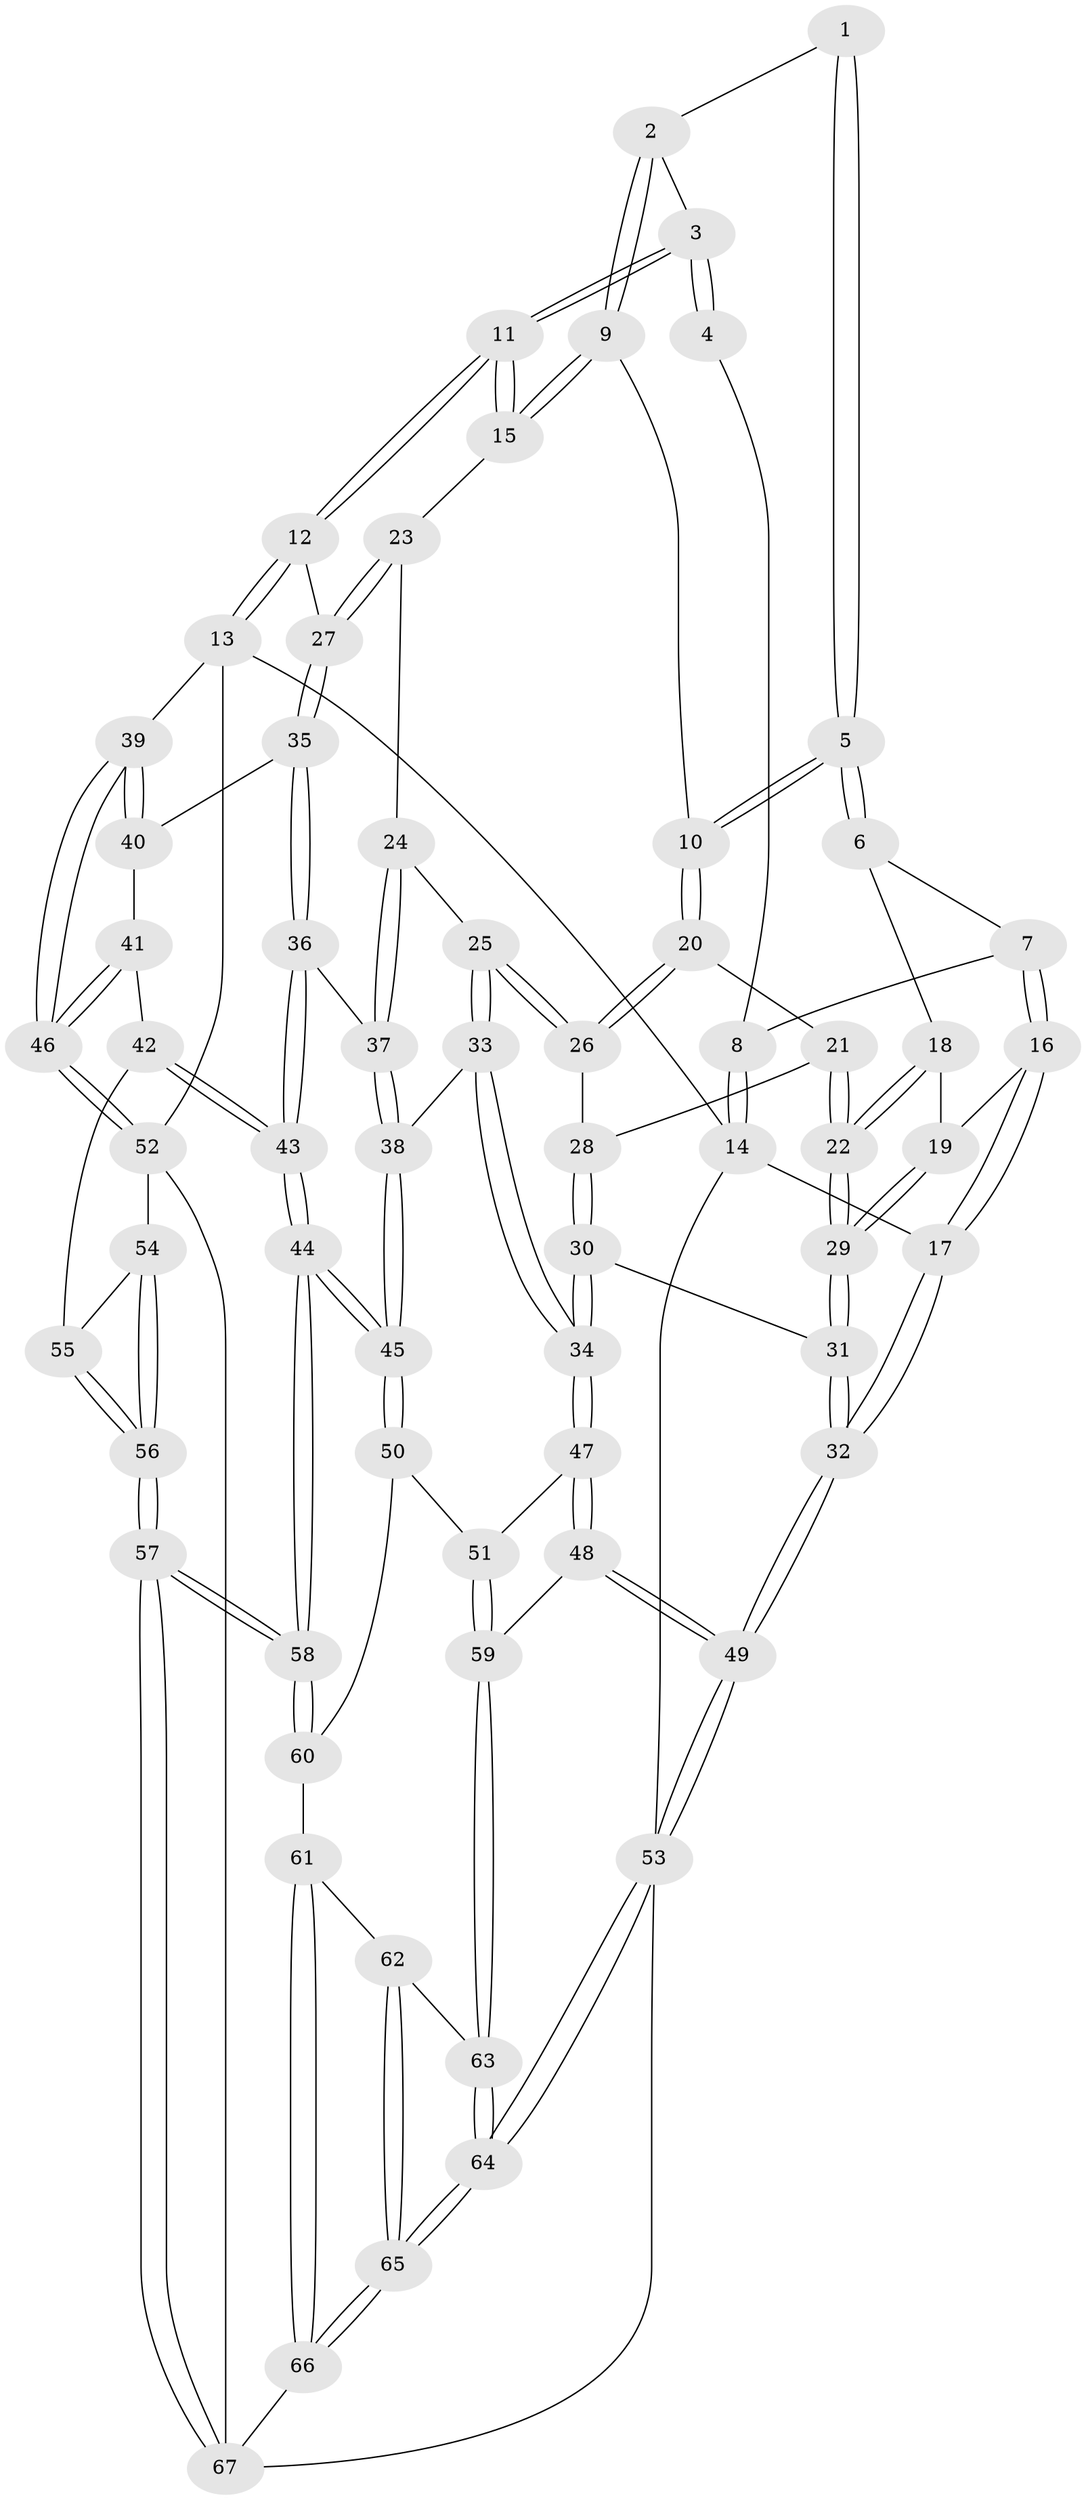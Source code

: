// coarse degree distribution, {4: 0.3235294117647059, 3: 0.35294117647058826, 2: 0.20588235294117646, 5: 0.11764705882352941}
// Generated by graph-tools (version 1.1) at 2025/54/03/04/25 22:54:43]
// undirected, 67 vertices, 164 edges
graph export_dot {
  node [color=gray90,style=filled];
  1 [pos="+0.342377575500796+0.06443717791593695"];
  2 [pos="+0.4018073570159791+0.06437448349044585"];
  3 [pos="+0.6279550658030161+0"];
  4 [pos="+0.18192040740665621+0"];
  5 [pos="+0.33348057228398026+0.179755892922329"];
  6 [pos="+0.26483428267251613+0.1683356607028278"];
  7 [pos="+0.16856909479697554+0.11967702348159555"];
  8 [pos="+0.1278451108586831+0"];
  9 [pos="+0.42490867523335024+0.18809973258171805"];
  10 [pos="+0.3583007566299447+0.19601494357844224"];
  11 [pos="+0.9641341402785749+0"];
  12 [pos="+1+0"];
  13 [pos="+1+0"];
  14 [pos="+0+0"];
  15 [pos="+0.5097091258453629+0.1984149637187056"];
  16 [pos="+0.06818739747557259+0.26342401185787495"];
  17 [pos="+0+0.3639933652479505"];
  18 [pos="+0.24538038911492577+0.24992194761655007"];
  19 [pos="+0.13098883361358457+0.29925054895578934"];
  20 [pos="+0.3487654469753522+0.23364869538122077"];
  21 [pos="+0.29153357515852046+0.325742648688923"];
  22 [pos="+0.272657101938123+0.33600502256454606"];
  23 [pos="+0.5098809979293827+0.2094279720252822"];
  24 [pos="+0.472788207203332+0.3504225752832728"];
  25 [pos="+0.4321143438194101+0.3643153462970805"];
  26 [pos="+0.40862126938878846+0.35668562875053483"];
  27 [pos="+0.644572511353705+0.3839655719403286"];
  28 [pos="+0.3812586665706131+0.3589639451643172"];
  29 [pos="+0.23176976005247532+0.3768276508725537"];
  30 [pos="+0.2572919039562377+0.5041056866170015"];
  31 [pos="+0.24275468179946436+0.4791610065124196"];
  32 [pos="+0+0.3933926333934688"];
  33 [pos="+0.3706391851938035+0.5345574271111775"];
  34 [pos="+0.2671628987435197+0.5283615498724092"];
  35 [pos="+0.6380243856160196+0.41490004155156746"];
  36 [pos="+0.5900308940833657+0.45424237827087327"];
  37 [pos="+0.5723125636993741+0.45166134070554886"];
  38 [pos="+0.4044094799988402+0.5498550813502823"];
  39 [pos="+1+0.39734375371973"];
  40 [pos="+0.7518833603569812+0.44838444687934387"];
  41 [pos="+0.7246083600014197+0.555701828851665"];
  42 [pos="+0.6600148899301197+0.6133206549034267"];
  43 [pos="+0.6393145905346758+0.6141909804752691"];
  44 [pos="+0.5223008046448031+0.7541331940847178"];
  45 [pos="+0.5220248465320785+0.7539674062672392"];
  46 [pos="+1+0.5381040505103647"];
  47 [pos="+0.2549292828425333+0.54819419731453"];
  48 [pos="+0+0.6322563866418964"];
  49 [pos="+0+0.5828599924453025"];
  50 [pos="+0.30877613175940805+0.755506699998853"];
  51 [pos="+0.2487046491774464+0.7052009562796433"];
  52 [pos="+1+0.6560028558797384"];
  53 [pos="+0+1"];
  54 [pos="+1+0.684564575728117"];
  55 [pos="+0.7141545303939151+0.6374744011987705"];
  56 [pos="+0.7819263612072732+0.9166087805568648"];
  57 [pos="+0.6518209850515422+1"];
  58 [pos="+0.6032552062202453+0.9709135767645622"];
  59 [pos="+0.12224737107310088+0.7644101604517685"];
  60 [pos="+0.28048959694079656+0.8660599111851424"];
  61 [pos="+0.2579398189533037+0.8881773978591923"];
  62 [pos="+0.19170116479229798+0.8692613246840463"];
  63 [pos="+0.12309916139895354+0.7998180217751483"];
  64 [pos="+0+1"];
  65 [pos="+0+1"];
  66 [pos="+0.2762624253257598+1"];
  67 [pos="+0.6472614566424743+1"];
  1 -- 2;
  1 -- 5;
  1 -- 5;
  2 -- 3;
  2 -- 9;
  2 -- 9;
  3 -- 4;
  3 -- 4;
  3 -- 11;
  3 -- 11;
  4 -- 8;
  5 -- 6;
  5 -- 6;
  5 -- 10;
  5 -- 10;
  6 -- 7;
  6 -- 18;
  7 -- 8;
  7 -- 16;
  7 -- 16;
  8 -- 14;
  8 -- 14;
  9 -- 10;
  9 -- 15;
  9 -- 15;
  10 -- 20;
  10 -- 20;
  11 -- 12;
  11 -- 12;
  11 -- 15;
  11 -- 15;
  12 -- 13;
  12 -- 13;
  12 -- 27;
  13 -- 14;
  13 -- 39;
  13 -- 52;
  14 -- 17;
  14 -- 53;
  15 -- 23;
  16 -- 17;
  16 -- 17;
  16 -- 19;
  17 -- 32;
  17 -- 32;
  18 -- 19;
  18 -- 22;
  18 -- 22;
  19 -- 29;
  19 -- 29;
  20 -- 21;
  20 -- 26;
  20 -- 26;
  21 -- 22;
  21 -- 22;
  21 -- 28;
  22 -- 29;
  22 -- 29;
  23 -- 24;
  23 -- 27;
  23 -- 27;
  24 -- 25;
  24 -- 37;
  24 -- 37;
  25 -- 26;
  25 -- 26;
  25 -- 33;
  25 -- 33;
  26 -- 28;
  27 -- 35;
  27 -- 35;
  28 -- 30;
  28 -- 30;
  29 -- 31;
  29 -- 31;
  30 -- 31;
  30 -- 34;
  30 -- 34;
  31 -- 32;
  31 -- 32;
  32 -- 49;
  32 -- 49;
  33 -- 34;
  33 -- 34;
  33 -- 38;
  34 -- 47;
  34 -- 47;
  35 -- 36;
  35 -- 36;
  35 -- 40;
  36 -- 37;
  36 -- 43;
  36 -- 43;
  37 -- 38;
  37 -- 38;
  38 -- 45;
  38 -- 45;
  39 -- 40;
  39 -- 40;
  39 -- 46;
  39 -- 46;
  40 -- 41;
  41 -- 42;
  41 -- 46;
  41 -- 46;
  42 -- 43;
  42 -- 43;
  42 -- 55;
  43 -- 44;
  43 -- 44;
  44 -- 45;
  44 -- 45;
  44 -- 58;
  44 -- 58;
  45 -- 50;
  45 -- 50;
  46 -- 52;
  46 -- 52;
  47 -- 48;
  47 -- 48;
  47 -- 51;
  48 -- 49;
  48 -- 49;
  48 -- 59;
  49 -- 53;
  49 -- 53;
  50 -- 51;
  50 -- 60;
  51 -- 59;
  51 -- 59;
  52 -- 54;
  52 -- 67;
  53 -- 64;
  53 -- 64;
  53 -- 67;
  54 -- 55;
  54 -- 56;
  54 -- 56;
  55 -- 56;
  55 -- 56;
  56 -- 57;
  56 -- 57;
  57 -- 58;
  57 -- 58;
  57 -- 67;
  57 -- 67;
  58 -- 60;
  58 -- 60;
  59 -- 63;
  59 -- 63;
  60 -- 61;
  61 -- 62;
  61 -- 66;
  61 -- 66;
  62 -- 63;
  62 -- 65;
  62 -- 65;
  63 -- 64;
  63 -- 64;
  64 -- 65;
  64 -- 65;
  65 -- 66;
  65 -- 66;
  66 -- 67;
}
